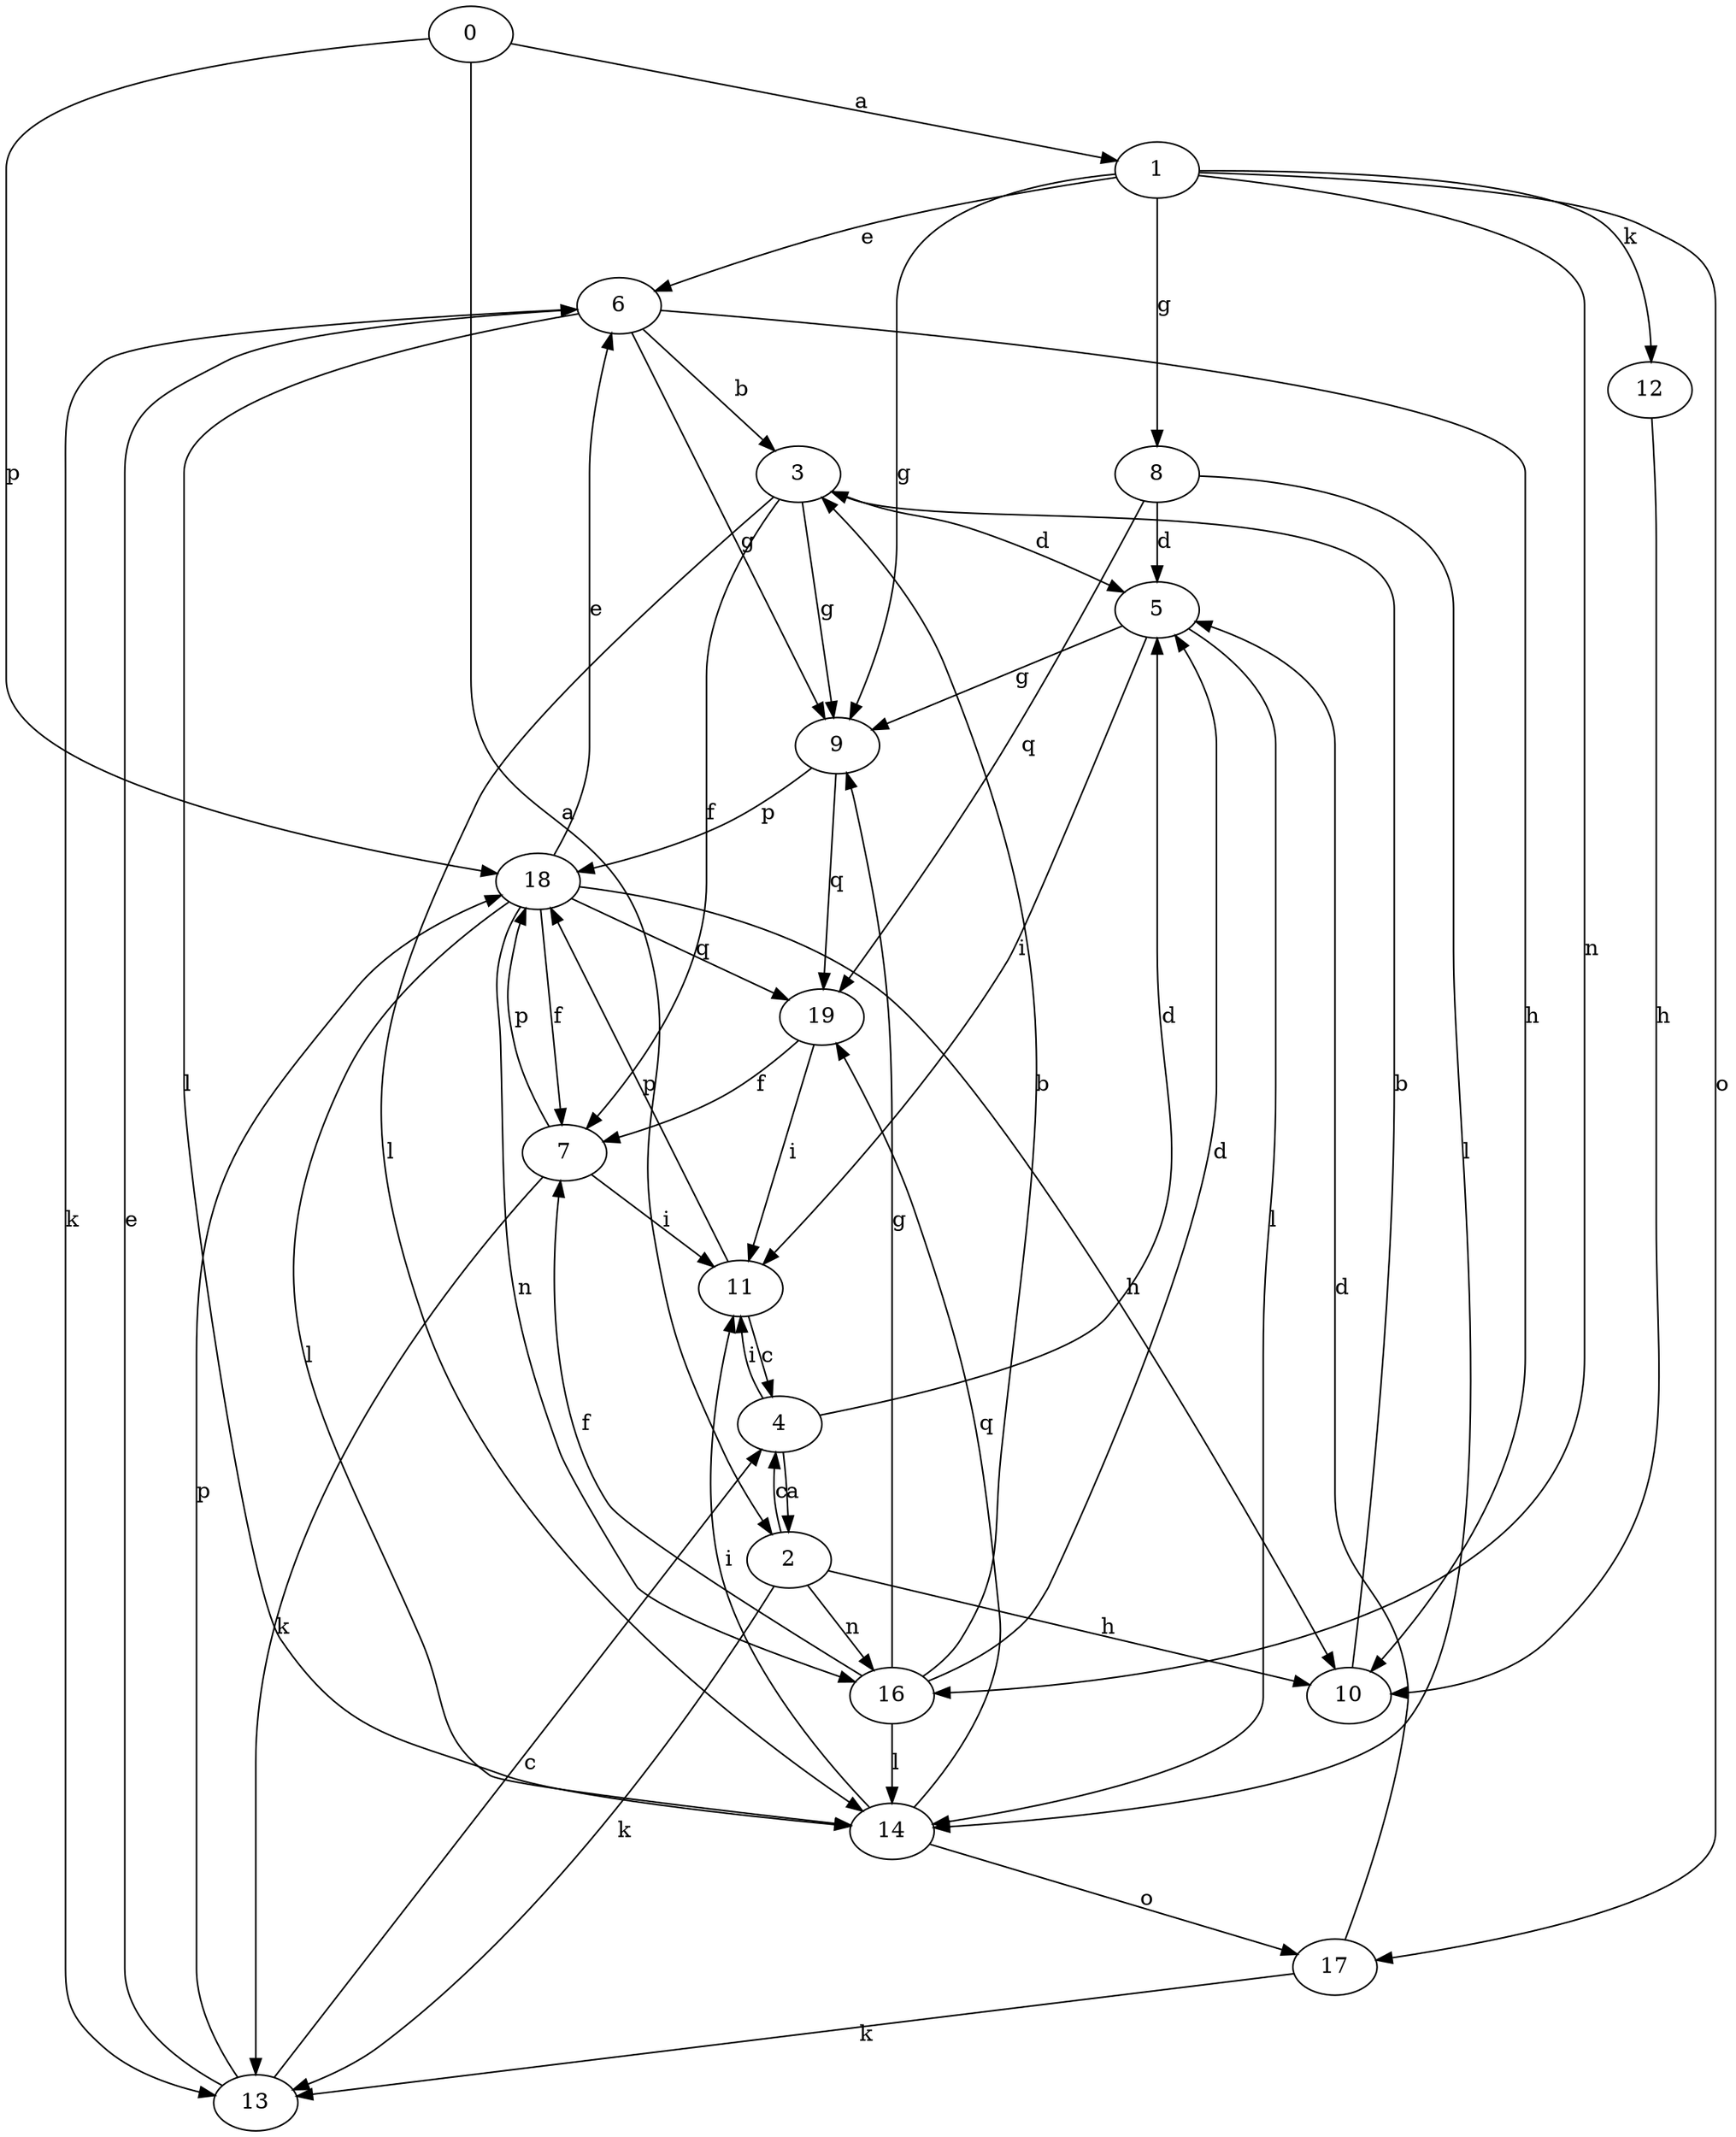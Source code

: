 strict digraph  {
1;
2;
3;
4;
5;
0;
6;
7;
8;
9;
10;
11;
12;
13;
14;
16;
17;
18;
19;
1 -> 6  [label=e];
1 -> 8  [label=g];
1 -> 9  [label=g];
1 -> 12  [label=k];
1 -> 16  [label=n];
1 -> 17  [label=o];
2 -> 4  [label=c];
2 -> 10  [label=h];
2 -> 13  [label=k];
2 -> 16  [label=n];
3 -> 5  [label=d];
3 -> 7  [label=f];
3 -> 9  [label=g];
3 -> 14  [label=l];
4 -> 2  [label=a];
4 -> 5  [label=d];
4 -> 11  [label=i];
5 -> 9  [label=g];
5 -> 11  [label=i];
5 -> 14  [label=l];
0 -> 1  [label=a];
0 -> 2  [label=a];
0 -> 18  [label=p];
6 -> 3  [label=b];
6 -> 9  [label=g];
6 -> 10  [label=h];
6 -> 13  [label=k];
6 -> 14  [label=l];
7 -> 11  [label=i];
7 -> 13  [label=k];
7 -> 18  [label=p];
8 -> 5  [label=d];
8 -> 14  [label=l];
8 -> 19  [label=q];
9 -> 18  [label=p];
9 -> 19  [label=q];
10 -> 3  [label=b];
11 -> 4  [label=c];
11 -> 18  [label=p];
12 -> 10  [label=h];
13 -> 4  [label=c];
13 -> 6  [label=e];
13 -> 18  [label=p];
14 -> 11  [label=i];
14 -> 17  [label=o];
14 -> 19  [label=q];
16 -> 3  [label=b];
16 -> 5  [label=d];
16 -> 7  [label=f];
16 -> 9  [label=g];
16 -> 14  [label=l];
17 -> 5  [label=d];
17 -> 13  [label=k];
18 -> 6  [label=e];
18 -> 7  [label=f];
18 -> 10  [label=h];
18 -> 14  [label=l];
18 -> 16  [label=n];
18 -> 19  [label=q];
19 -> 7  [label=f];
19 -> 11  [label=i];
}
